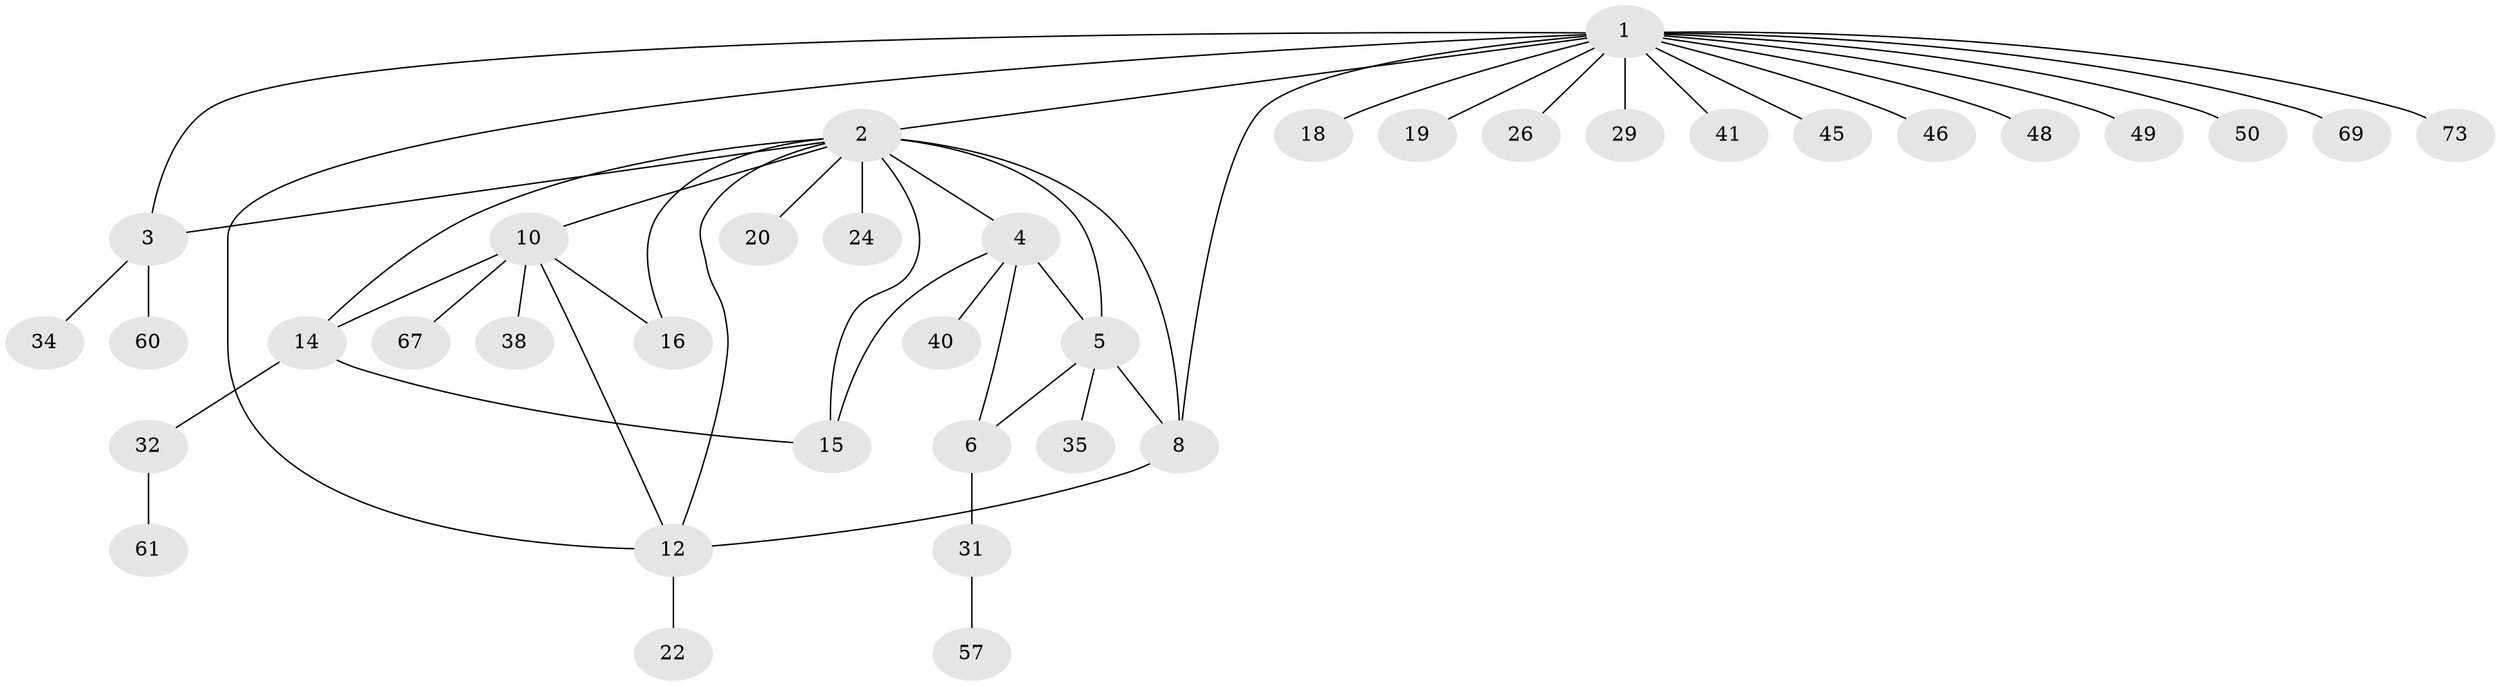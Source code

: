 // original degree distribution, {8: 0.02702702702702703, 6: 0.08108108108108109, 7: 0.04054054054054054, 3: 0.05405405405405406, 12: 0.013513513513513514, 9: 0.013513513513513514, 2: 0.20270270270270271, 1: 0.5675675675675675}
// Generated by graph-tools (version 1.1) at 2025/15/03/09/25 04:15:58]
// undirected, 37 vertices, 48 edges
graph export_dot {
graph [start="1"]
  node [color=gray90,style=filled];
  1 [super="+7+42"];
  2 [super="+13+11"];
  3 [super="+44+68+47+17"];
  4 [super="+30+27+21"];
  5 [super="+55"];
  6;
  8 [super="+56+25+9"];
  10;
  12 [super="+63"];
  14 [super="+39+65+53+64+37"];
  15;
  16 [super="+23"];
  18;
  19;
  20 [super="+33"];
  22;
  24;
  26;
  29;
  31;
  32;
  34;
  35;
  38;
  40;
  41;
  45 [super="+51"];
  46;
  48;
  49;
  50;
  57;
  60;
  61;
  67;
  69;
  73;
  1 -- 2;
  1 -- 3;
  1 -- 26;
  1 -- 46;
  1 -- 48;
  1 -- 49;
  1 -- 69;
  1 -- 8 [weight=2];
  1 -- 41;
  1 -- 73;
  1 -- 12;
  1 -- 45;
  1 -- 18;
  1 -- 19;
  1 -- 50;
  1 -- 29;
  2 -- 3;
  2 -- 5;
  2 -- 24;
  2 -- 16;
  2 -- 20;
  2 -- 8 [weight=2];
  2 -- 14;
  2 -- 15;
  2 -- 4;
  2 -- 10;
  2 -- 12;
  3 -- 34;
  3 -- 60;
  4 -- 5;
  4 -- 6;
  4 -- 15;
  4 -- 40;
  5 -- 6;
  5 -- 8 [weight=3];
  5 -- 35;
  6 -- 31;
  8 -- 12;
  10 -- 12;
  10 -- 14;
  10 -- 16;
  10 -- 38;
  10 -- 67;
  12 -- 22;
  14 -- 15;
  14 -- 32;
  31 -- 57;
  32 -- 61;
}
